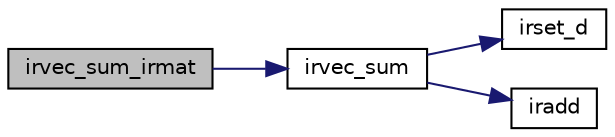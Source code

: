 digraph "irvec_sum_irmat"
{
  edge [fontname="Helvetica",fontsize="10",labelfontname="Helvetica",labelfontsize="10"];
  node [fontname="Helvetica",fontsize="10",shape=record];
  rankdir="LR";
  Node198 [label="irvec_sum_irmat",height=0.2,width=0.4,color="black", fillcolor="grey75", style="filled", fontcolor="black"];
  Node198 -> Node199 [color="midnightblue",fontsize="10",style="solid",fontname="Helvetica"];
  Node199 [label="irvec_sum",height=0.2,width=0.4,color="black", fillcolor="white", style="filled",URL="$irvec_8c.html#af6b1831a90b21f995b72c909ca0a2d38",tooltip="irmulti型のベクトルの要素の総和 value=sum(x) "];
  Node199 -> Node200 [color="midnightblue",fontsize="10",style="solid",fontname="Helvetica"];
  Node200 [label="irset_d",height=0.2,width=0.4,color="black", fillcolor="white", style="filled",URL="$irmulti_8c.html#a2fdabfa10335af36c3951880616b5589",tooltip="倍精度実数の設定 [y0,y1]=[x,x]. "];
  Node199 -> Node201 [color="midnightblue",fontsize="10",style="solid",fontname="Helvetica"];
  Node201 [label="iradd",height=0.2,width=0.4,color="black", fillcolor="white", style="filled",URL="$irmulti_8c.html#a2a3a18d72fa9e737ac67d95ccb3e8ca9",tooltip="足し算 [z0,z1]=[x0,x1]+[y0,y1] "];
}

